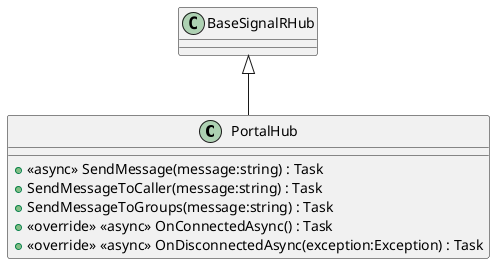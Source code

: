 @startuml
class PortalHub {
    + <<async>> SendMessage(message:string) : Task
    + SendMessageToCaller(message:string) : Task
    + SendMessageToGroups(message:string) : Task
    + <<override>> <<async>> OnConnectedAsync() : Task
    + <<override>> <<async>> OnDisconnectedAsync(exception:Exception) : Task
}
BaseSignalRHub <|-- PortalHub
@enduml
